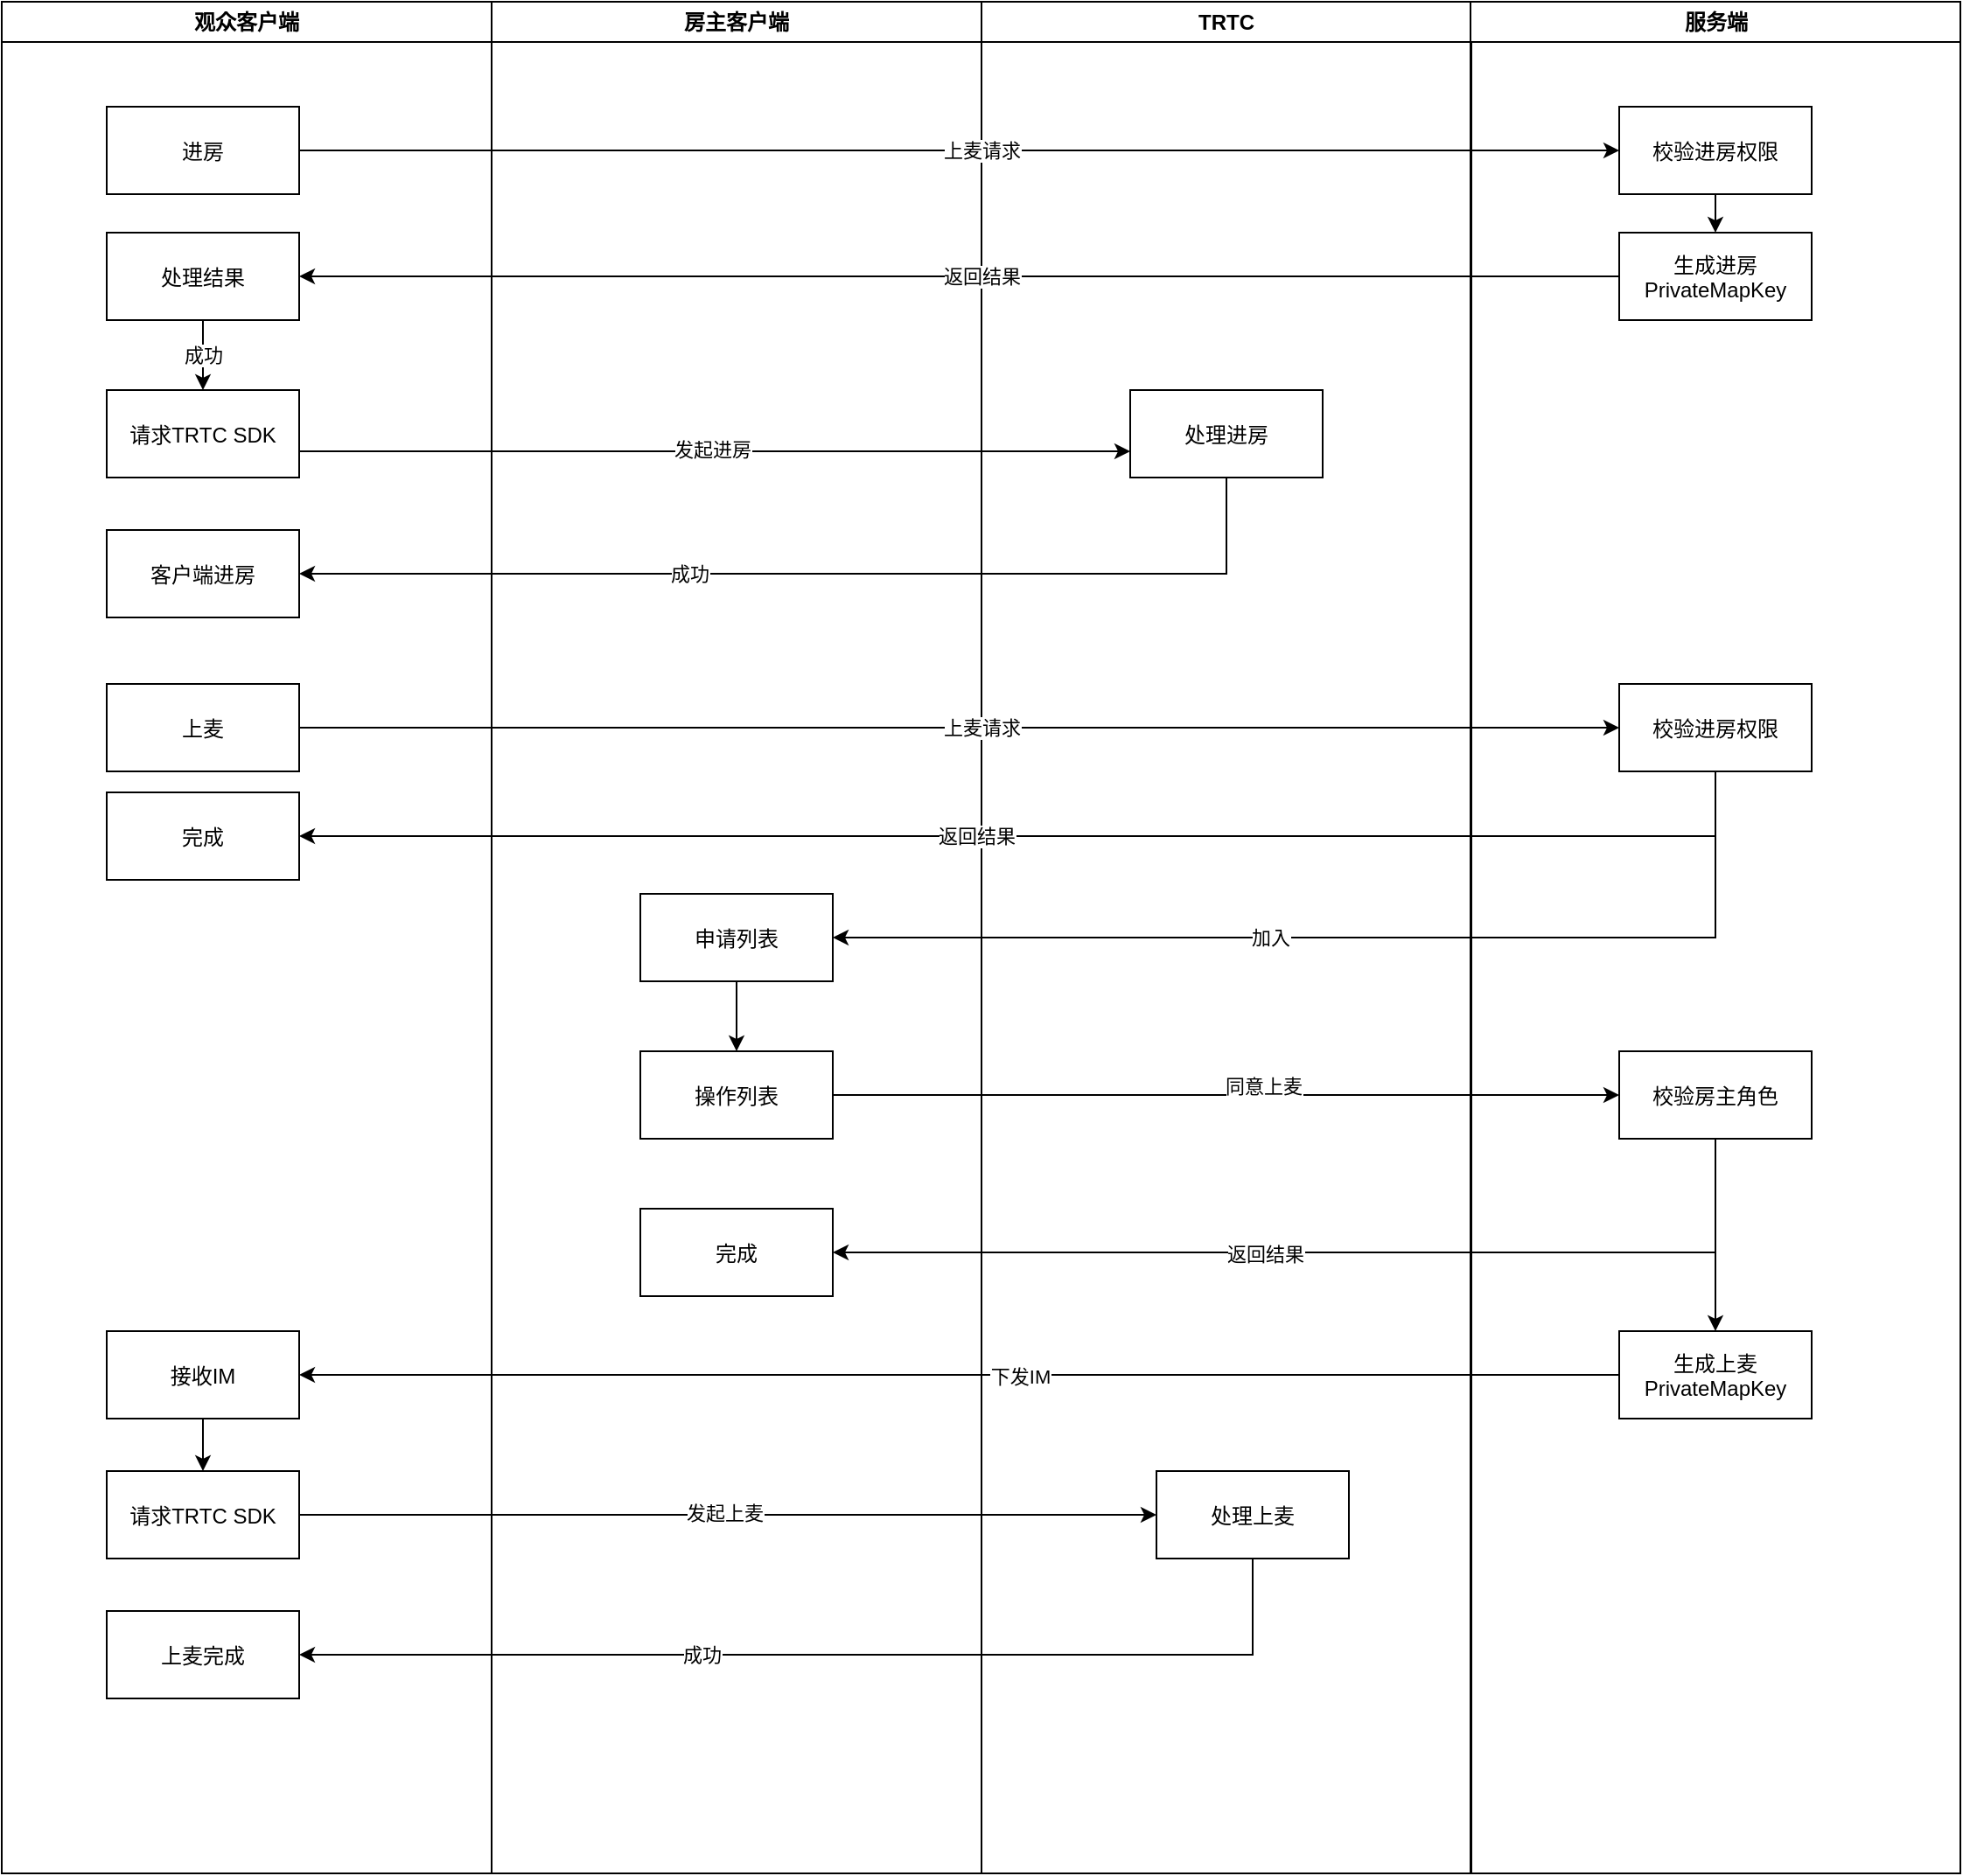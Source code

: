<mxfile version="13.6.5" type="github"><diagram name="Page-1" id="e7e014a7-5840-1c2e-5031-d8a46d1fe8dd"><mxGraphModel dx="1426" dy="803" grid="1" gridSize="10" guides="1" tooltips="1" connect="1" arrows="1" fold="1" page="1" pageScale="1" pageWidth="1169" pageHeight="826" background="#ffffff" math="0" shadow="0"><root><mxCell id="0"/><mxCell id="1" parent="0"/><mxCell id="2" value="观众客户端" style="swimlane;whiteSpace=wrap" parent="1" vertex="1"><mxGeometry x="25" y="30" width="280" height="1070" as="geometry"/></mxCell><mxCell id="7" value="进房" style="" parent="2" vertex="1"><mxGeometry x="60" y="60" width="110" height="50" as="geometry"/></mxCell><mxCell id="S6mjlUuuefc65Kb8fgyC-118" value="成功" style="edgeStyle=orthogonalEdgeStyle;rounded=0;orthogonalLoop=1;jettySize=auto;html=1;exitX=0.5;exitY=1;exitDx=0;exitDy=0;entryX=0.5;entryY=0;entryDx=0;entryDy=0;" parent="2" source="8" target="10" edge="1"><mxGeometry relative="1" as="geometry"/></mxCell><mxCell id="8" value="处理结果" style="" parent="2" vertex="1"><mxGeometry x="60" y="132" width="110" height="50" as="geometry"/></mxCell><mxCell id="10" value="请求TRTC SDK" style="" parent="2" vertex="1"><mxGeometry x="60" y="222" width="110" height="50" as="geometry"/></mxCell><mxCell id="RbEWKXzUfmcOPAviiLDR-69" value="客户端进房" style="" parent="2" vertex="1"><mxGeometry x="60" y="302" width="110" height="50" as="geometry"/></mxCell><mxCell id="S6mjlUuuefc65Kb8fgyC-74" value="上麦" style="" parent="2" vertex="1"><mxGeometry x="60" y="390" width="110" height="50" as="geometry"/></mxCell><mxCell id="S6mjlUuuefc65Kb8fgyC-76" value="完成" style="" parent="2" vertex="1"><mxGeometry x="60" y="452" width="110" height="50" as="geometry"/></mxCell><mxCell id="S6mjlUuuefc65Kb8fgyC-168" style="edgeStyle=orthogonalEdgeStyle;rounded=0;orthogonalLoop=1;jettySize=auto;html=1;exitX=0.5;exitY=1;exitDx=0;exitDy=0;entryX=0.5;entryY=0;entryDx=0;entryDy=0;" parent="2" source="S6mjlUuuefc65Kb8fgyC-165" target="S6mjlUuuefc65Kb8fgyC-150" edge="1"><mxGeometry relative="1" as="geometry"/></mxCell><mxCell id="S6mjlUuuefc65Kb8fgyC-165" value="接收IM" style="" parent="2" vertex="1"><mxGeometry x="60" y="760" width="110" height="50" as="geometry"/></mxCell><mxCell id="S6mjlUuuefc65Kb8fgyC-150" value="请求TRTC SDK" style="" parent="2" vertex="1"><mxGeometry x="60" y="840" width="110" height="50" as="geometry"/></mxCell><mxCell id="S6mjlUuuefc65Kb8fgyC-151" value="上麦完成" style="" parent="2" vertex="1"><mxGeometry x="60" y="920" width="110" height="50" as="geometry"/></mxCell><mxCell id="3" value="TRTC" style="swimlane;whiteSpace=wrap" parent="1" vertex="1"><mxGeometry x="585" y="30" width="280" height="1070" as="geometry"/></mxCell><mxCell id="RbEWKXzUfmcOPAviiLDR-70" value="处理进房" style="" parent="3" vertex="1"><mxGeometry x="85" y="222" width="110" height="50" as="geometry"/></mxCell><mxCell id="4" value="服务端" style="swimlane;whiteSpace=wrap" parent="1" vertex="1"><mxGeometry x="864.5" y="30" width="280" height="1070" as="geometry"/></mxCell><mxCell id="S6mjlUuuefc65Kb8fgyC-112" style="edgeStyle=orthogonalEdgeStyle;rounded=0;orthogonalLoop=1;jettySize=auto;html=1;exitX=0.5;exitY=1;exitDx=0;exitDy=0;entryX=0.5;entryY=0;entryDx=0;entryDy=0;" parent="4" source="S6mjlUuuefc65Kb8fgyC-108" target="S6mjlUuuefc65Kb8fgyC-109" edge="1"><mxGeometry relative="1" as="geometry"/></mxCell><mxCell id="S6mjlUuuefc65Kb8fgyC-108" value="校验进房权限" style="" parent="4" vertex="1"><mxGeometry x="85" y="60" width="110" height="50" as="geometry"/></mxCell><mxCell id="S6mjlUuuefc65Kb8fgyC-109" value="生成进房&#10;PrivateMapKey" style="" parent="4" vertex="1"><mxGeometry x="85" y="132" width="110" height="50" as="geometry"/></mxCell><mxCell id="S6mjlUuuefc65Kb8fgyC-129" value="校验进房权限" style="" parent="4" vertex="1"><mxGeometry x="85" y="390" width="110" height="50" as="geometry"/></mxCell><mxCell id="S6mjlUuuefc65Kb8fgyC-148" style="edgeStyle=orthogonalEdgeStyle;rounded=0;orthogonalLoop=1;jettySize=auto;html=1;exitX=0.5;exitY=1;exitDx=0;exitDy=0;" parent="4" source="S6mjlUuuefc65Kb8fgyC-142" target="S6mjlUuuefc65Kb8fgyC-147" edge="1"><mxGeometry relative="1" as="geometry"/></mxCell><mxCell id="S6mjlUuuefc65Kb8fgyC-142" value="校验房主角色" style="" parent="4" vertex="1"><mxGeometry x="85" y="600" width="110" height="50" as="geometry"/></mxCell><mxCell id="S6mjlUuuefc65Kb8fgyC-147" value="生成上麦&#10;PrivateMapKey" style="" parent="4" vertex="1"><mxGeometry x="85" y="760" width="110" height="50" as="geometry"/></mxCell><mxCell id="RbEWKXzUfmcOPAviiLDR-71" style="edgeStyle=orthogonalEdgeStyle;rounded=0;orthogonalLoop=1;jettySize=auto;html=1;exitX=1;exitY=0.5;exitDx=0;exitDy=0;entryX=0;entryY=0.5;entryDx=0;entryDy=0;" parent="1" edge="1"><mxGeometry relative="1" as="geometry"><mxPoint x="195" y="287" as="sourcePoint"/><mxPoint x="670" y="287" as="targetPoint"/></mxGeometry></mxCell><mxCell id="RbEWKXzUfmcOPAviiLDR-73" value="发起进房" style="edgeLabel;html=1;align=center;verticalAlign=middle;resizable=0;points=[];" parent="RbEWKXzUfmcOPAviiLDR-71" vertex="1" connectable="0"><mxGeometry x="-0.013" y="1" relative="1" as="geometry"><mxPoint x="1" as="offset"/></mxGeometry></mxCell><mxCell id="HqfclWDo3by20rmH95Nw-41" style="edgeStyle=orthogonalEdgeStyle;rounded=0;orthogonalLoop=1;jettySize=auto;html=1;exitX=0.5;exitY=1;exitDx=0;exitDy=0;entryX=1;entryY=0.5;entryDx=0;entryDy=0;" parent="1" source="RbEWKXzUfmcOPAviiLDR-70" target="RbEWKXzUfmcOPAviiLDR-69" edge="1"><mxGeometry relative="1" as="geometry"/></mxCell><mxCell id="HqfclWDo3by20rmH95Nw-42" value="成功" style="edgeLabel;html=1;align=center;verticalAlign=middle;resizable=0;points=[];" parent="HqfclWDo3by20rmH95Nw-41" vertex="1" connectable="0"><mxGeometry x="0.087" y="-1" relative="1" as="geometry"><mxPoint x="-44" y="1" as="offset"/></mxGeometry></mxCell><mxCell id="S6mjlUuuefc65Kb8fgyC-104" value="房主客户端" style="swimlane;whiteSpace=wrap" parent="1" vertex="1"><mxGeometry x="305" y="30" width="280" height="1070" as="geometry"/></mxCell><mxCell id="S6mjlUuuefc65Kb8fgyC-141" style="edgeStyle=orthogonalEdgeStyle;rounded=0;orthogonalLoop=1;jettySize=auto;html=1;exitX=0.5;exitY=1;exitDx=0;exitDy=0;entryX=0.5;entryY=0;entryDx=0;entryDy=0;" parent="S6mjlUuuefc65Kb8fgyC-104" source="S6mjlUuuefc65Kb8fgyC-137" target="S6mjlUuuefc65Kb8fgyC-140" edge="1"><mxGeometry relative="1" as="geometry"/></mxCell><mxCell id="S6mjlUuuefc65Kb8fgyC-137" value="申请列表" style="" parent="S6mjlUuuefc65Kb8fgyC-104" vertex="1"><mxGeometry x="85" y="510" width="110" height="50" as="geometry"/></mxCell><mxCell id="S6mjlUuuefc65Kb8fgyC-140" value="操作列表" style="" parent="S6mjlUuuefc65Kb8fgyC-104" vertex="1"><mxGeometry x="85" y="600" width="110" height="50" as="geometry"/></mxCell><mxCell id="S6mjlUuuefc65Kb8fgyC-145" value="完成" style="" parent="S6mjlUuuefc65Kb8fgyC-104" vertex="1"><mxGeometry x="85" y="690" width="110" height="50" as="geometry"/></mxCell><mxCell id="S6mjlUuuefc65Kb8fgyC-110" style="edgeStyle=orthogonalEdgeStyle;rounded=0;orthogonalLoop=1;jettySize=auto;html=1;exitX=1;exitY=0.5;exitDx=0;exitDy=0;entryX=0;entryY=0.5;entryDx=0;entryDy=0;" parent="1" source="7" target="S6mjlUuuefc65Kb8fgyC-108" edge="1"><mxGeometry relative="1" as="geometry"/></mxCell><mxCell id="S6mjlUuuefc65Kb8fgyC-114" value="上麦请求" style="edgeLabel;html=1;align=center;verticalAlign=middle;resizable=0;points=[];" parent="S6mjlUuuefc65Kb8fgyC-110" vertex="1" connectable="0"><mxGeometry x="0.007" y="4" relative="1" as="geometry"><mxPoint x="10" y="4" as="offset"/></mxGeometry></mxCell><mxCell id="S6mjlUuuefc65Kb8fgyC-113" style="edgeStyle=orthogonalEdgeStyle;rounded=0;orthogonalLoop=1;jettySize=auto;html=1;exitX=0;exitY=0.5;exitDx=0;exitDy=0;entryX=1;entryY=0.5;entryDx=0;entryDy=0;" parent="1" source="S6mjlUuuefc65Kb8fgyC-109" target="8" edge="1"><mxGeometry relative="1" as="geometry"/></mxCell><mxCell id="S6mjlUuuefc65Kb8fgyC-115" value="返回结果" style="edgeLabel;html=1;align=center;verticalAlign=middle;resizable=0;points=[];" parent="S6mjlUuuefc65Kb8fgyC-113" vertex="1" connectable="0"><mxGeometry x="0.015" y="-3" relative="1" as="geometry"><mxPoint x="17.85" y="3" as="offset"/></mxGeometry></mxCell><mxCell id="S6mjlUuuefc65Kb8fgyC-132" style="edgeStyle=orthogonalEdgeStyle;rounded=0;orthogonalLoop=1;jettySize=auto;html=1;exitX=0.5;exitY=1;exitDx=0;exitDy=0;entryX=1;entryY=0.5;entryDx=0;entryDy=0;" parent="1" source="S6mjlUuuefc65Kb8fgyC-129" target="S6mjlUuuefc65Kb8fgyC-76" edge="1"><mxGeometry relative="1" as="geometry"><mxPoint x="949.5" y="509.0" as="sourcePoint"/><mxPoint x="195" y="517" as="targetPoint"/></mxGeometry></mxCell><mxCell id="S6mjlUuuefc65Kb8fgyC-133" value="返回结果" style="edgeLabel;html=1;align=center;verticalAlign=middle;resizable=0;points=[];" parent="S6mjlUuuefc65Kb8fgyC-132" vertex="1" connectable="0"><mxGeometry x="0.015" y="-3" relative="1" as="geometry"><mxPoint x="-30.24" y="3" as="offset"/></mxGeometry></mxCell><mxCell id="S6mjlUuuefc65Kb8fgyC-130" style="edgeStyle=orthogonalEdgeStyle;rounded=0;orthogonalLoop=1;jettySize=auto;html=1;exitX=1;exitY=0.5;exitDx=0;exitDy=0;entryX=0;entryY=0.5;entryDx=0;entryDy=0;" parent="1" source="S6mjlUuuefc65Kb8fgyC-74" target="S6mjlUuuefc65Kb8fgyC-129" edge="1"><mxGeometry relative="1" as="geometry"><mxPoint x="195" y="445" as="sourcePoint"/></mxGeometry></mxCell><mxCell id="S6mjlUuuefc65Kb8fgyC-131" value="上麦请求" style="edgeLabel;html=1;align=center;verticalAlign=middle;resizable=0;points=[];" parent="S6mjlUuuefc65Kb8fgyC-130" vertex="1" connectable="0"><mxGeometry x="0.007" y="4" relative="1" as="geometry"><mxPoint x="10" y="4" as="offset"/></mxGeometry></mxCell><mxCell id="S6mjlUuuefc65Kb8fgyC-138" value="加入" style="edgeStyle=orthogonalEdgeStyle;rounded=0;orthogonalLoop=1;jettySize=auto;html=1;exitX=0.5;exitY=1;exitDx=0;exitDy=0;entryX=1;entryY=0.5;entryDx=0;entryDy=0;" parent="1" source="S6mjlUuuefc65Kb8fgyC-129" target="S6mjlUuuefc65Kb8fgyC-137" edge="1"><mxGeometry x="0.166" relative="1" as="geometry"><mxPoint as="offset"/></mxGeometry></mxCell><mxCell id="S6mjlUuuefc65Kb8fgyC-143" style="edgeStyle=orthogonalEdgeStyle;rounded=0;orthogonalLoop=1;jettySize=auto;html=1;exitX=1;exitY=0.5;exitDx=0;exitDy=0;entryX=0;entryY=0.5;entryDx=0;entryDy=0;" parent="1" source="S6mjlUuuefc65Kb8fgyC-140" target="S6mjlUuuefc65Kb8fgyC-142" edge="1"><mxGeometry relative="1" as="geometry"/></mxCell><mxCell id="S6mjlUuuefc65Kb8fgyC-144" value="同意上麦" style="edgeLabel;html=1;align=center;verticalAlign=middle;resizable=0;points=[];" parent="S6mjlUuuefc65Kb8fgyC-143" vertex="1" connectable="0"><mxGeometry x="0.092" y="5" relative="1" as="geometry"><mxPoint as="offset"/></mxGeometry></mxCell><mxCell id="S6mjlUuuefc65Kb8fgyC-146" style="edgeStyle=orthogonalEdgeStyle;rounded=0;orthogonalLoop=1;jettySize=auto;html=1;exitX=0.5;exitY=1;exitDx=0;exitDy=0;entryX=1;entryY=0.5;entryDx=0;entryDy=0;" parent="1" source="S6mjlUuuefc65Kb8fgyC-142" target="S6mjlUuuefc65Kb8fgyC-145" edge="1"><mxGeometry relative="1" as="geometry"/></mxCell><mxCell id="S6mjlUuuefc65Kb8fgyC-169" value="返回结果" style="edgeLabel;html=1;align=center;verticalAlign=middle;resizable=0;points=[];" parent="S6mjlUuuefc65Kb8fgyC-146" vertex="1" connectable="0"><mxGeometry x="0.134" y="1" relative="1" as="geometry"><mxPoint as="offset"/></mxGeometry></mxCell><mxCell id="S6mjlUuuefc65Kb8fgyC-152" value="处理上麦" style="" parent="1" vertex="1"><mxGeometry x="685" y="870" width="110" height="50" as="geometry"/></mxCell><mxCell id="S6mjlUuuefc65Kb8fgyC-155" style="edgeStyle=orthogonalEdgeStyle;rounded=0;orthogonalLoop=1;jettySize=auto;html=1;exitX=0.5;exitY=1;exitDx=0;exitDy=0;entryX=1;entryY=0.5;entryDx=0;entryDy=0;" parent="1" source="S6mjlUuuefc65Kb8fgyC-152" target="S6mjlUuuefc65Kb8fgyC-151" edge="1"><mxGeometry relative="1" as="geometry"/></mxCell><mxCell id="S6mjlUuuefc65Kb8fgyC-156" value="成功" style="edgeLabel;html=1;align=center;verticalAlign=middle;resizable=0;points=[];" parent="S6mjlUuuefc65Kb8fgyC-155" vertex="1" connectable="0"><mxGeometry x="0.087" y="-1" relative="1" as="geometry"><mxPoint x="-44" y="1" as="offset"/></mxGeometry></mxCell><mxCell id="S6mjlUuuefc65Kb8fgyC-166" style="edgeStyle=orthogonalEdgeStyle;rounded=0;orthogonalLoop=1;jettySize=auto;html=1;exitX=0;exitY=0.5;exitDx=0;exitDy=0;entryX=1;entryY=0.5;entryDx=0;entryDy=0;" parent="1" source="S6mjlUuuefc65Kb8fgyC-147" target="S6mjlUuuefc65Kb8fgyC-165" edge="1"><mxGeometry relative="1" as="geometry"/></mxCell><mxCell id="S6mjlUuuefc65Kb8fgyC-167" value="下发IM" style="edgeLabel;html=1;align=center;verticalAlign=middle;resizable=0;points=[];" parent="S6mjlUuuefc65Kb8fgyC-166" vertex="1" connectable="0"><mxGeometry x="-0.091" y="1" relative="1" as="geometry"><mxPoint as="offset"/></mxGeometry></mxCell><mxCell id="S6mjlUuuefc65Kb8fgyC-153" style="edgeStyle=orthogonalEdgeStyle;rounded=0;orthogonalLoop=1;jettySize=auto;html=1;exitX=1;exitY=0.5;exitDx=0;exitDy=0;entryX=0;entryY=0.5;entryDx=0;entryDy=0;" parent="1" source="S6mjlUuuefc65Kb8fgyC-150" target="S6mjlUuuefc65Kb8fgyC-152" edge="1"><mxGeometry relative="1" as="geometry"><mxPoint x="200" y="894.41" as="sourcePoint"/><mxPoint x="675" y="894.41" as="targetPoint"/></mxGeometry></mxCell><mxCell id="S6mjlUuuefc65Kb8fgyC-154" value="发起上麦" style="edgeLabel;html=1;align=center;verticalAlign=middle;resizable=0;points=[];" parent="S6mjlUuuefc65Kb8fgyC-153" vertex="1" connectable="0"><mxGeometry x="-0.013" y="1" relative="1" as="geometry"><mxPoint x="1" as="offset"/></mxGeometry></mxCell></root></mxGraphModel></diagram></mxfile>